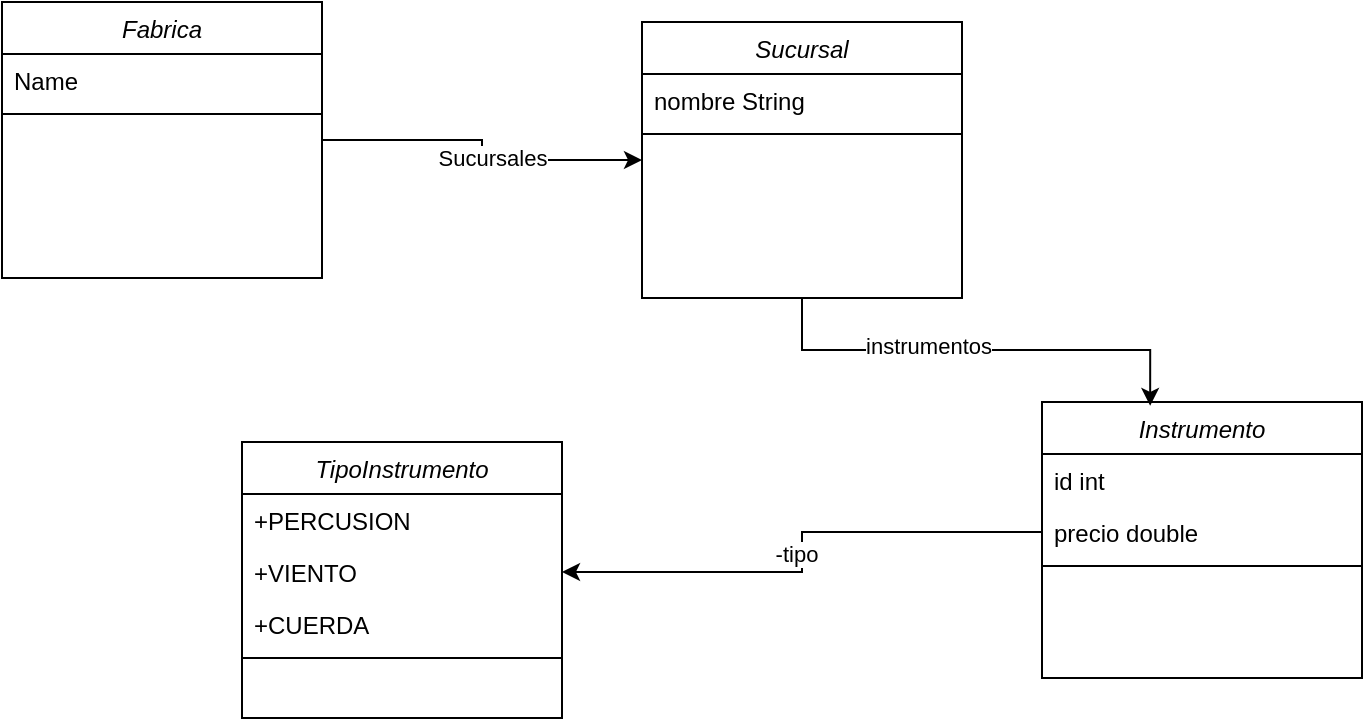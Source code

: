 <mxfile version="22.1.21" type="device">
  <diagram id="C5RBs43oDa-KdzZeNtuy" name="Page-1">
    <mxGraphModel dx="1114" dy="566" grid="1" gridSize="10" guides="1" tooltips="1" connect="1" arrows="1" fold="1" page="1" pageScale="1" pageWidth="827" pageHeight="1169" math="0" shadow="0">
      <root>
        <mxCell id="WIyWlLk6GJQsqaUBKTNV-0" />
        <mxCell id="WIyWlLk6GJQsqaUBKTNV-1" parent="WIyWlLk6GJQsqaUBKTNV-0" />
        <mxCell id="4hs08-57LoNvKjx9zCeT-8" style="edgeStyle=orthogonalEdgeStyle;rounded=0;orthogonalLoop=1;jettySize=auto;html=1;exitX=1;exitY=0.5;exitDx=0;exitDy=0;entryX=0;entryY=0.5;entryDx=0;entryDy=0;" edge="1" parent="WIyWlLk6GJQsqaUBKTNV-1" source="zkfFHV4jXpPFQw0GAbJ--0" target="4hs08-57LoNvKjx9zCeT-1">
          <mxGeometry relative="1" as="geometry" />
        </mxCell>
        <mxCell id="4hs08-57LoNvKjx9zCeT-9" value="Sucursales" style="edgeLabel;html=1;align=center;verticalAlign=middle;resizable=0;points=[];" vertex="1" connectable="0" parent="4hs08-57LoNvKjx9zCeT-8">
          <mxGeometry x="0.04" y="5" relative="1" as="geometry">
            <mxPoint as="offset" />
          </mxGeometry>
        </mxCell>
        <mxCell id="zkfFHV4jXpPFQw0GAbJ--0" value="Fabrica&#xa;" style="swimlane;fontStyle=2;align=center;verticalAlign=top;childLayout=stackLayout;horizontal=1;startSize=26;horizontalStack=0;resizeParent=1;resizeLast=0;collapsible=1;marginBottom=0;rounded=0;shadow=0;strokeWidth=1;" parent="WIyWlLk6GJQsqaUBKTNV-1" vertex="1">
          <mxGeometry x="60" y="80" width="160" height="138" as="geometry">
            <mxRectangle x="230" y="140" width="160" height="26" as="alternateBounds" />
          </mxGeometry>
        </mxCell>
        <mxCell id="zkfFHV4jXpPFQw0GAbJ--1" value="Name" style="text;align=left;verticalAlign=top;spacingLeft=4;spacingRight=4;overflow=hidden;rotatable=0;points=[[0,0.5],[1,0.5]];portConstraint=eastwest;" parent="zkfFHV4jXpPFQw0GAbJ--0" vertex="1">
          <mxGeometry y="26" width="160" height="26" as="geometry" />
        </mxCell>
        <mxCell id="zkfFHV4jXpPFQw0GAbJ--4" value="" style="line;html=1;strokeWidth=1;align=left;verticalAlign=middle;spacingTop=-1;spacingLeft=3;spacingRight=3;rotatable=0;labelPosition=right;points=[];portConstraint=eastwest;" parent="zkfFHV4jXpPFQw0GAbJ--0" vertex="1">
          <mxGeometry y="52" width="160" height="8" as="geometry" />
        </mxCell>
        <mxCell id="4hs08-57LoNvKjx9zCeT-1" value="Sucursal" style="swimlane;fontStyle=2;align=center;verticalAlign=top;childLayout=stackLayout;horizontal=1;startSize=26;horizontalStack=0;resizeParent=1;resizeLast=0;collapsible=1;marginBottom=0;rounded=0;shadow=0;strokeWidth=1;" vertex="1" parent="WIyWlLk6GJQsqaUBKTNV-1">
          <mxGeometry x="380" y="90" width="160" height="138" as="geometry">
            <mxRectangle x="230" y="140" width="160" height="26" as="alternateBounds" />
          </mxGeometry>
        </mxCell>
        <mxCell id="4hs08-57LoNvKjx9zCeT-2" value="nombre String" style="text;align=left;verticalAlign=top;spacingLeft=4;spacingRight=4;overflow=hidden;rotatable=0;points=[[0,0.5],[1,0.5]];portConstraint=eastwest;" vertex="1" parent="4hs08-57LoNvKjx9zCeT-1">
          <mxGeometry y="26" width="160" height="26" as="geometry" />
        </mxCell>
        <mxCell id="4hs08-57LoNvKjx9zCeT-5" value="" style="line;html=1;strokeWidth=1;align=left;verticalAlign=middle;spacingTop=-1;spacingLeft=3;spacingRight=3;rotatable=0;labelPosition=right;points=[];portConstraint=eastwest;" vertex="1" parent="4hs08-57LoNvKjx9zCeT-1">
          <mxGeometry y="52" width="160" height="8" as="geometry" />
        </mxCell>
        <mxCell id="4hs08-57LoNvKjx9zCeT-10" value="Instrumento" style="swimlane;fontStyle=2;align=center;verticalAlign=top;childLayout=stackLayout;horizontal=1;startSize=26;horizontalStack=0;resizeParent=1;resizeLast=0;collapsible=1;marginBottom=0;rounded=0;shadow=0;strokeWidth=1;" vertex="1" parent="WIyWlLk6GJQsqaUBKTNV-1">
          <mxGeometry x="580" y="280" width="160" height="138" as="geometry">
            <mxRectangle x="230" y="140" width="160" height="26" as="alternateBounds" />
          </mxGeometry>
        </mxCell>
        <mxCell id="4hs08-57LoNvKjx9zCeT-11" value="id int" style="text;align=left;verticalAlign=top;spacingLeft=4;spacingRight=4;overflow=hidden;rotatable=0;points=[[0,0.5],[1,0.5]];portConstraint=eastwest;" vertex="1" parent="4hs08-57LoNvKjx9zCeT-10">
          <mxGeometry y="26" width="160" height="26" as="geometry" />
        </mxCell>
        <mxCell id="4hs08-57LoNvKjx9zCeT-13" value="precio double" style="text;align=left;verticalAlign=top;spacingLeft=4;spacingRight=4;overflow=hidden;rotatable=0;points=[[0,0.5],[1,0.5]];portConstraint=eastwest;" vertex="1" parent="4hs08-57LoNvKjx9zCeT-10">
          <mxGeometry y="52" width="160" height="26" as="geometry" />
        </mxCell>
        <mxCell id="4hs08-57LoNvKjx9zCeT-12" value="" style="line;html=1;strokeWidth=1;align=left;verticalAlign=middle;spacingTop=-1;spacingLeft=3;spacingRight=3;rotatable=0;labelPosition=right;points=[];portConstraint=eastwest;" vertex="1" parent="4hs08-57LoNvKjx9zCeT-10">
          <mxGeometry y="78" width="160" height="8" as="geometry" />
        </mxCell>
        <mxCell id="4hs08-57LoNvKjx9zCeT-14" style="edgeStyle=orthogonalEdgeStyle;rounded=0;orthogonalLoop=1;jettySize=auto;html=1;exitX=0.5;exitY=1;exitDx=0;exitDy=0;entryX=0.338;entryY=0.014;entryDx=0;entryDy=0;entryPerimeter=0;" edge="1" parent="WIyWlLk6GJQsqaUBKTNV-1" source="4hs08-57LoNvKjx9zCeT-1" target="4hs08-57LoNvKjx9zCeT-10">
          <mxGeometry relative="1" as="geometry" />
        </mxCell>
        <mxCell id="4hs08-57LoNvKjx9zCeT-15" value="instrumentos" style="edgeLabel;html=1;align=center;verticalAlign=middle;resizable=0;points=[];" vertex="1" connectable="0" parent="4hs08-57LoNvKjx9zCeT-14">
          <mxGeometry x="-0.221" y="2" relative="1" as="geometry">
            <mxPoint as="offset" />
          </mxGeometry>
        </mxCell>
        <mxCell id="4hs08-57LoNvKjx9zCeT-17" value="TipoInstrumento" style="swimlane;fontStyle=2;align=center;verticalAlign=top;childLayout=stackLayout;horizontal=1;startSize=26;horizontalStack=0;resizeParent=1;resizeLast=0;collapsible=1;marginBottom=0;rounded=0;shadow=0;strokeWidth=1;" vertex="1" parent="WIyWlLk6GJQsqaUBKTNV-1">
          <mxGeometry x="180" y="300" width="160" height="138" as="geometry">
            <mxRectangle x="230" y="140" width="160" height="26" as="alternateBounds" />
          </mxGeometry>
        </mxCell>
        <mxCell id="4hs08-57LoNvKjx9zCeT-18" value="+PERCUSION" style="text;align=left;verticalAlign=top;spacingLeft=4;spacingRight=4;overflow=hidden;rotatable=0;points=[[0,0.5],[1,0.5]];portConstraint=eastwest;" vertex="1" parent="4hs08-57LoNvKjx9zCeT-17">
          <mxGeometry y="26" width="160" height="26" as="geometry" />
        </mxCell>
        <mxCell id="4hs08-57LoNvKjx9zCeT-19" value="+VIENTO" style="text;align=left;verticalAlign=top;spacingLeft=4;spacingRight=4;overflow=hidden;rotatable=0;points=[[0,0.5],[1,0.5]];portConstraint=eastwest;" vertex="1" parent="4hs08-57LoNvKjx9zCeT-17">
          <mxGeometry y="52" width="160" height="26" as="geometry" />
        </mxCell>
        <mxCell id="4hs08-57LoNvKjx9zCeT-21" value="+CUERDA" style="text;align=left;verticalAlign=top;spacingLeft=4;spacingRight=4;overflow=hidden;rotatable=0;points=[[0,0.5],[1,0.5]];portConstraint=eastwest;" vertex="1" parent="4hs08-57LoNvKjx9zCeT-17">
          <mxGeometry y="78" width="160" height="26" as="geometry" />
        </mxCell>
        <mxCell id="4hs08-57LoNvKjx9zCeT-20" value="" style="line;html=1;strokeWidth=1;align=left;verticalAlign=middle;spacingTop=-1;spacingLeft=3;spacingRight=3;rotatable=0;labelPosition=right;points=[];portConstraint=eastwest;" vertex="1" parent="4hs08-57LoNvKjx9zCeT-17">
          <mxGeometry y="104" width="160" height="8" as="geometry" />
        </mxCell>
        <mxCell id="4hs08-57LoNvKjx9zCeT-22" style="edgeStyle=orthogonalEdgeStyle;rounded=0;orthogonalLoop=1;jettySize=auto;html=1;exitX=0;exitY=0.5;exitDx=0;exitDy=0;" edge="1" parent="WIyWlLk6GJQsqaUBKTNV-1" source="4hs08-57LoNvKjx9zCeT-13" target="4hs08-57LoNvKjx9zCeT-19">
          <mxGeometry relative="1" as="geometry" />
        </mxCell>
        <mxCell id="4hs08-57LoNvKjx9zCeT-23" value="-tipo" style="edgeLabel;html=1;align=center;verticalAlign=middle;resizable=0;points=[];" vertex="1" connectable="0" parent="4hs08-57LoNvKjx9zCeT-22">
          <mxGeometry x="0.008" y="-3" relative="1" as="geometry">
            <mxPoint as="offset" />
          </mxGeometry>
        </mxCell>
      </root>
    </mxGraphModel>
  </diagram>
</mxfile>
